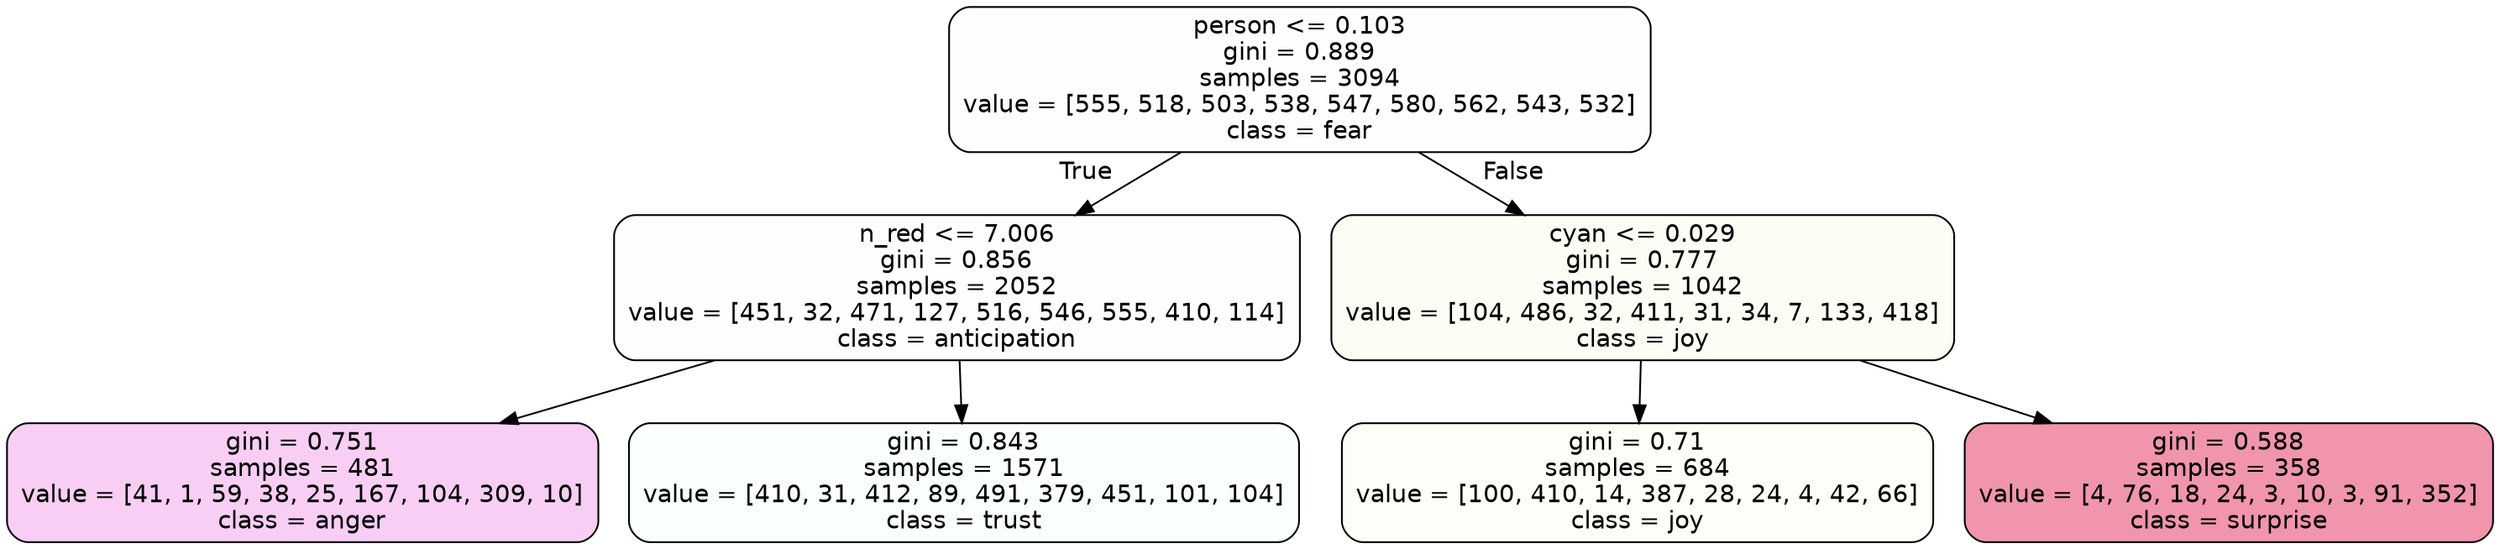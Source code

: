 digraph Tree {
node [shape=box, style="filled, rounded", color="black", fontname=helvetica] ;
edge [fontname=helvetica] ;
0 [label="person <= 0.103\ngini = 0.889\nsamples = 3094\nvalue = [555, 518, 503, 538, 547, 580, 562, 543, 532]\nclass = fear", fillcolor="#3964e501"] ;
1 [label="n_red <= 7.006\ngini = 0.856\nsamples = 2052\nvalue = [451, 32, 471, 127, 516, 546, 555, 410, 114]\nclass = anticipation", fillcolor="#8139e501"] ;
0 -> 1 [labeldistance=2.5, labelangle=45, headlabel="True"] ;
2 [label="gini = 0.751\nsamples = 481\nvalue = [41, 1, 59, 38, 25, 167, 104, 309, 10]\nclass = anger", fillcolor="#e539d73e"] ;
1 -> 2 ;
3 [label="gini = 0.843\nsamples = 1571\nvalue = [410, 31, 412, 89, 491, 379, 451, 101, 104]\nclass = trust", fillcolor="#39d7e505"] ;
1 -> 3 ;
4 [label="cyan <= 0.029\ngini = 0.777\nsamples = 1042\nvalue = [104, 486, 32, 411, 31, 34, 7, 133, 418]\nclass = joy", fillcolor="#d7e5390e"] ;
0 -> 4 [labeldistance=2.5, labelangle=-45, headlabel="False"] ;
5 [label="gini = 0.71\nsamples = 684\nvalue = [100, 410, 14, 387, 28, 24, 4, 42, 66]\nclass = joy", fillcolor="#d7e53909"] ;
4 -> 5 ;
6 [label="gini = 0.588\nsamples = 358\nvalue = [4, 76, 18, 24, 3, 10, 3, 91, 352]\nclass = surprise", fillcolor="#e5396488"] ;
4 -> 6 ;
}